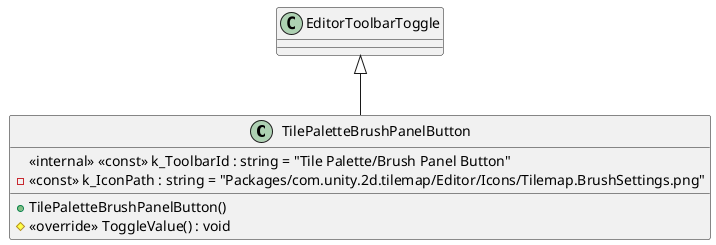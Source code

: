 @startuml
class TilePaletteBrushPanelButton {
    <<internal>> <<const>> k_ToolbarId : string = "Tile Palette/Brush Panel Button"
    - <<const>> k_IconPath : string = "Packages/com.unity.2d.tilemap/Editor/Icons/Tilemap.BrushSettings.png"
    + TilePaletteBrushPanelButton()
    # <<override>> ToggleValue() : void
}
EditorToolbarToggle <|-- TilePaletteBrushPanelButton
@enduml
